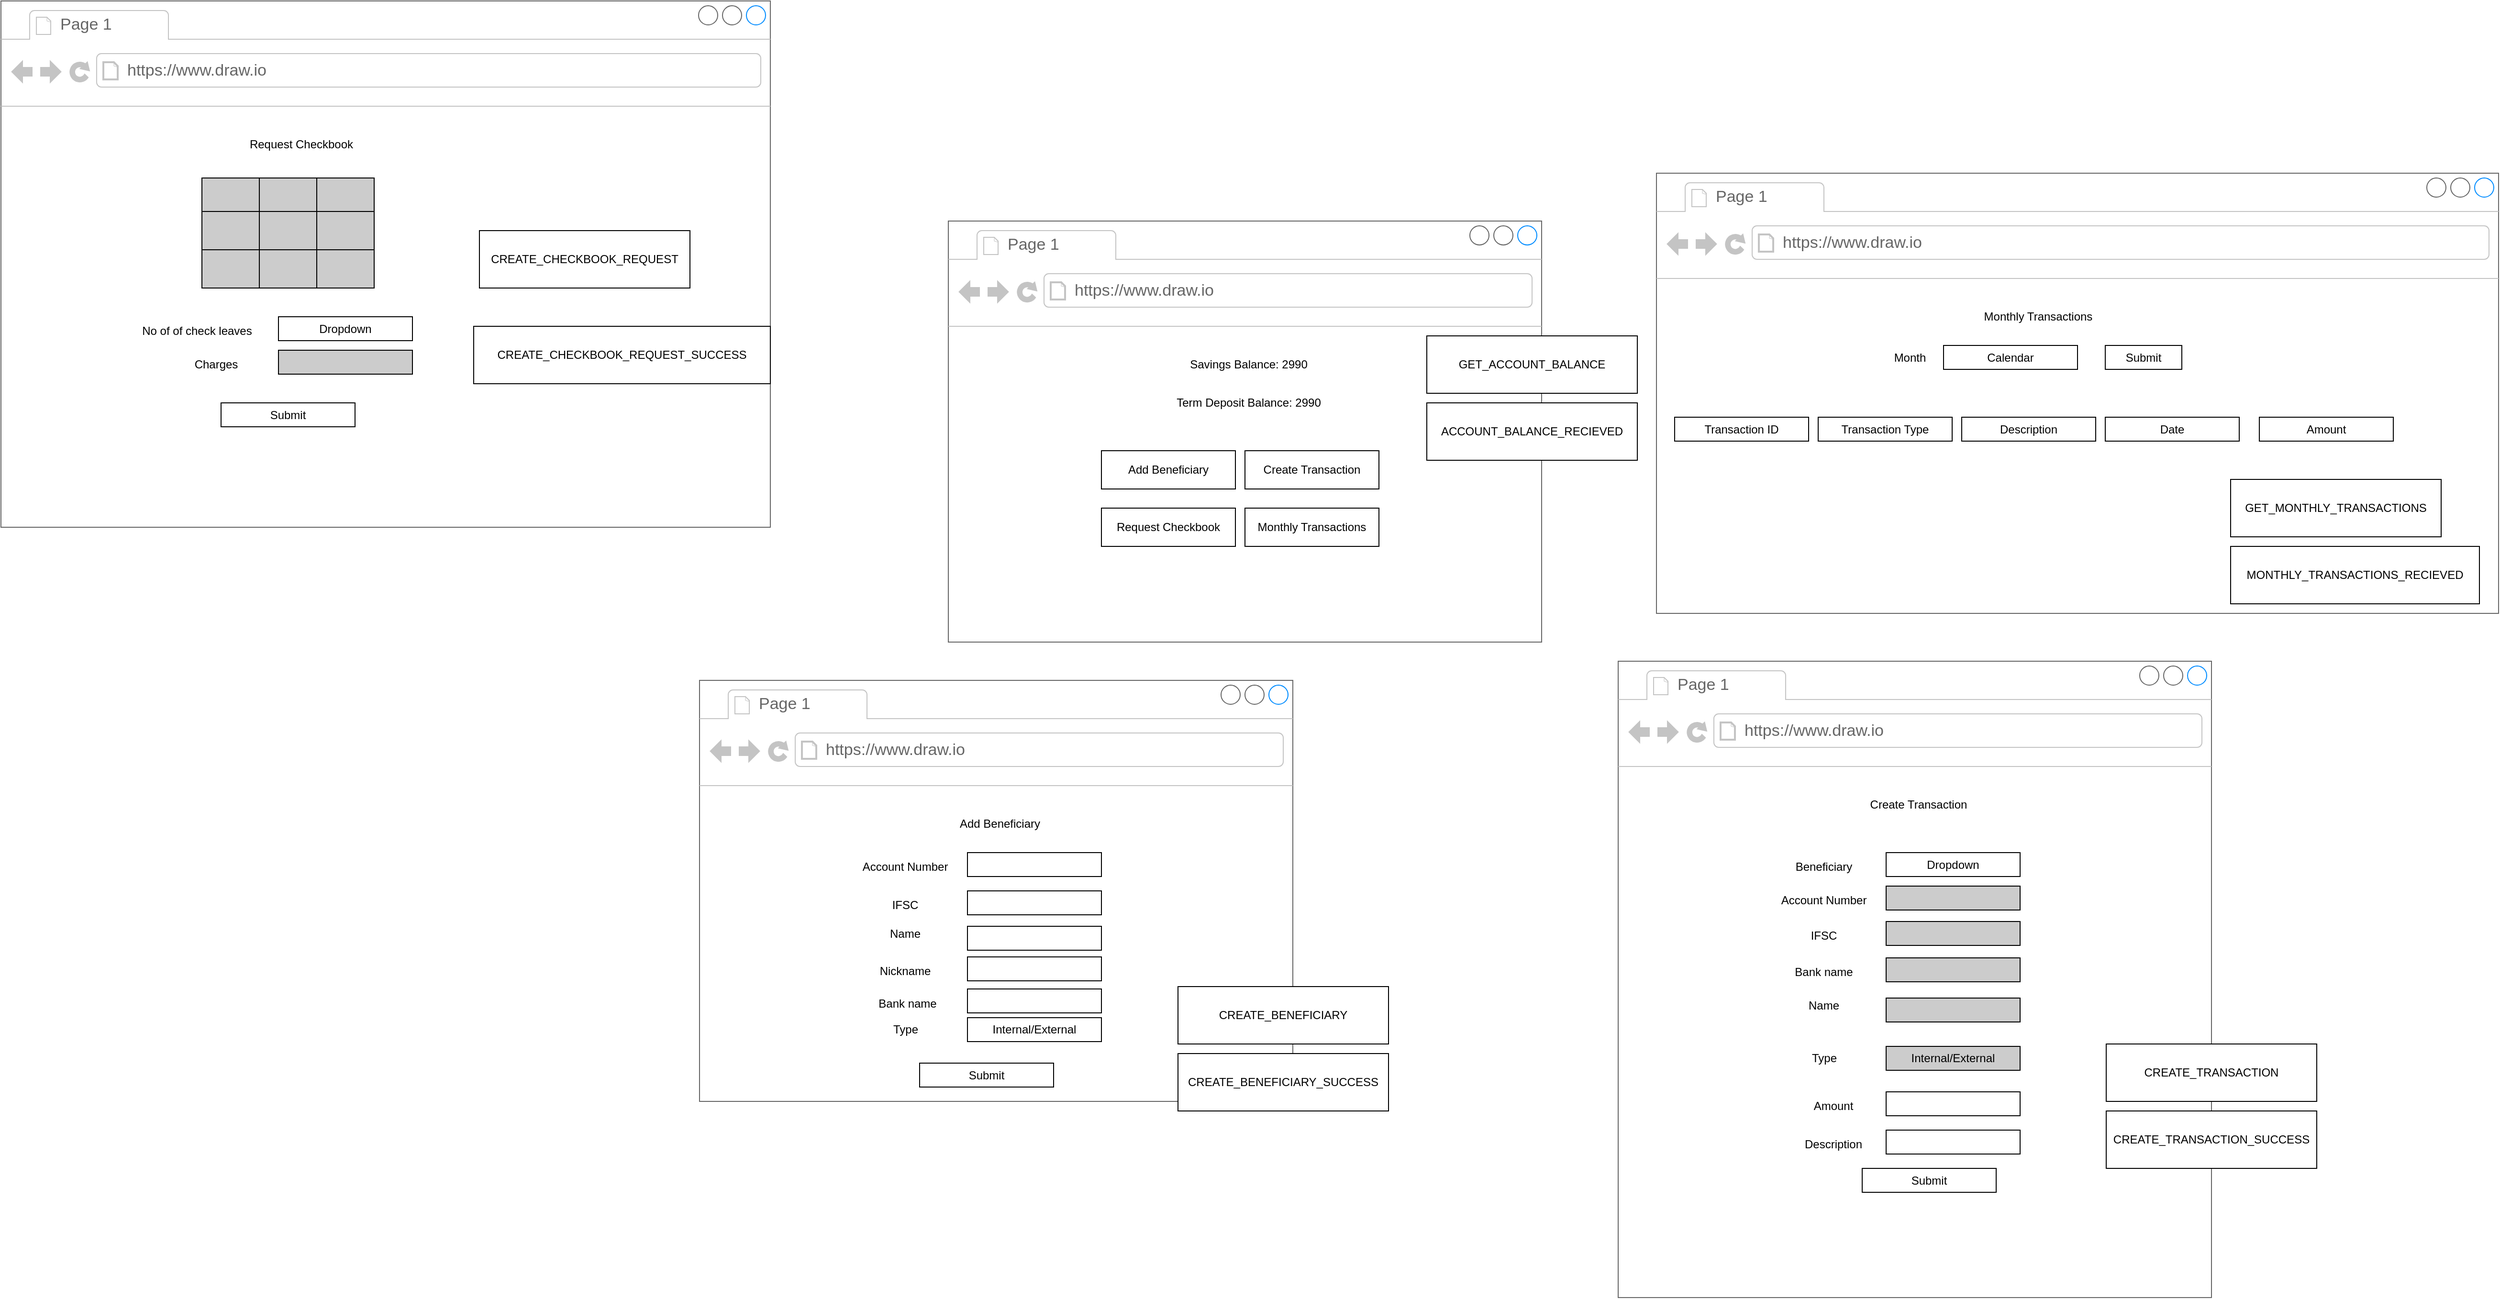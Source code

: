 <mxfile version="17.2.1" type="device"><diagram id="SNMFIGk5_lUNgJhU4c19" name="Page-1"><mxGraphModel dx="3902" dy="1300" grid="1" gridSize="10" guides="1" tooltips="1" connect="1" arrows="1" fold="1" page="1" pageScale="1" pageWidth="827" pageHeight="1169" math="0" shadow="0"><root><mxCell id="0"/><mxCell id="1" parent="0"/><mxCell id="V5-Nw-O_5-ODtoEMXQbm-2" value="" style="strokeWidth=1;shadow=0;dashed=0;align=center;html=1;shape=mxgraph.mockup.containers.browserWindow;rSize=0;strokeColor=#666666;strokeColor2=#008cff;strokeColor3=#c4c4c4;mainText=,;recursiveResize=0;" vertex="1" parent="1"><mxGeometry x="140" y="390" width="620" height="440" as="geometry"/></mxCell><mxCell id="V5-Nw-O_5-ODtoEMXQbm-3" value="Page 1" style="strokeWidth=1;shadow=0;dashed=0;align=center;html=1;shape=mxgraph.mockup.containers.anchor;fontSize=17;fontColor=#666666;align=left;" vertex="1" parent="V5-Nw-O_5-ODtoEMXQbm-2"><mxGeometry x="60" y="12" width="110" height="26" as="geometry"/></mxCell><mxCell id="V5-Nw-O_5-ODtoEMXQbm-4" value="https://www.draw.io" style="strokeWidth=1;shadow=0;dashed=0;align=center;html=1;shape=mxgraph.mockup.containers.anchor;rSize=0;fontSize=17;fontColor=#666666;align=left;" vertex="1" parent="V5-Nw-O_5-ODtoEMXQbm-2"><mxGeometry x="130" y="60" width="250" height="26" as="geometry"/></mxCell><mxCell id="V5-Nw-O_5-ODtoEMXQbm-5" value="Add Beneficiary" style="rounded=0;whiteSpace=wrap;html=1;" vertex="1" parent="V5-Nw-O_5-ODtoEMXQbm-2"><mxGeometry x="160" y="240" width="140" height="40" as="geometry"/></mxCell><mxCell id="V5-Nw-O_5-ODtoEMXQbm-6" value="Savings Balance: 2990" style="text;html=1;strokeColor=none;fillColor=none;align=center;verticalAlign=middle;whiteSpace=wrap;rounded=0;strokeWidth=5;" vertex="1" parent="V5-Nw-O_5-ODtoEMXQbm-2"><mxGeometry x="244" y="130" width="140" height="40" as="geometry"/></mxCell><mxCell id="V5-Nw-O_5-ODtoEMXQbm-7" value="Create Transaction" style="rounded=0;whiteSpace=wrap;html=1;" vertex="1" parent="V5-Nw-O_5-ODtoEMXQbm-2"><mxGeometry x="310" y="240" width="140" height="40" as="geometry"/></mxCell><mxCell id="V5-Nw-O_5-ODtoEMXQbm-8" value="Request Checkbook" style="rounded=0;whiteSpace=wrap;html=1;" vertex="1" parent="V5-Nw-O_5-ODtoEMXQbm-2"><mxGeometry x="160" y="300" width="140" height="40" as="geometry"/></mxCell><mxCell id="V5-Nw-O_5-ODtoEMXQbm-9" value="Monthly Transactions" style="rounded=0;whiteSpace=wrap;html=1;" vertex="1" parent="V5-Nw-O_5-ODtoEMXQbm-2"><mxGeometry x="310" y="300" width="140" height="40" as="geometry"/></mxCell><mxCell id="V5-Nw-O_5-ODtoEMXQbm-10" value="Term Deposit Balance: 2990" style="text;html=1;strokeColor=none;fillColor=none;align=center;verticalAlign=middle;whiteSpace=wrap;rounded=0;strokeWidth=5;" vertex="1" parent="V5-Nw-O_5-ODtoEMXQbm-2"><mxGeometry x="231" y="170" width="166" height="40" as="geometry"/></mxCell><mxCell id="V5-Nw-O_5-ODtoEMXQbm-12" value="GET_ACCOUNT_BALANCE" style="rounded=0;whiteSpace=wrap;html=1;strokeWidth=1;" vertex="1" parent="1"><mxGeometry x="640" y="510" width="220" height="60" as="geometry"/></mxCell><mxCell id="V5-Nw-O_5-ODtoEMXQbm-13" value="ACCOUNT_BALANCE_RECIEVED" style="rounded=0;whiteSpace=wrap;html=1;strokeWidth=1;" vertex="1" parent="1"><mxGeometry x="640" y="580" width="220" height="60" as="geometry"/></mxCell><mxCell id="V5-Nw-O_5-ODtoEMXQbm-14" value="" style="strokeWidth=1;shadow=0;dashed=0;align=center;html=1;shape=mxgraph.mockup.containers.browserWindow;rSize=0;strokeColor=#666666;strokeColor2=#008cff;strokeColor3=#c4c4c4;mainText=,;recursiveResize=0;" vertex="1" parent="1"><mxGeometry x="-120" y="870" width="620" height="440" as="geometry"/></mxCell><mxCell id="V5-Nw-O_5-ODtoEMXQbm-15" value="Page 1" style="strokeWidth=1;shadow=0;dashed=0;align=center;html=1;shape=mxgraph.mockup.containers.anchor;fontSize=17;fontColor=#666666;align=left;" vertex="1" parent="V5-Nw-O_5-ODtoEMXQbm-14"><mxGeometry x="60" y="12" width="110" height="26" as="geometry"/></mxCell><mxCell id="V5-Nw-O_5-ODtoEMXQbm-16" value="https://www.draw.io" style="strokeWidth=1;shadow=0;dashed=0;align=center;html=1;shape=mxgraph.mockup.containers.anchor;rSize=0;fontSize=17;fontColor=#666666;align=left;" vertex="1" parent="V5-Nw-O_5-ODtoEMXQbm-14"><mxGeometry x="130" y="60" width="250" height="26" as="geometry"/></mxCell><mxCell id="V5-Nw-O_5-ODtoEMXQbm-18" value="Add Beneficiary" style="text;html=1;strokeColor=none;fillColor=none;align=center;verticalAlign=middle;whiteSpace=wrap;rounded=0;strokeWidth=5;" vertex="1" parent="V5-Nw-O_5-ODtoEMXQbm-14"><mxGeometry x="244" y="130" width="140" height="40" as="geometry"/></mxCell><mxCell id="V5-Nw-O_5-ODtoEMXQbm-19" value="" style="rounded=0;whiteSpace=wrap;html=1;" vertex="1" parent="V5-Nw-O_5-ODtoEMXQbm-14"><mxGeometry x="280" y="180" width="140" height="25" as="geometry"/></mxCell><mxCell id="V5-Nw-O_5-ODtoEMXQbm-23" value="Name" style="text;html=1;strokeColor=none;fillColor=none;align=center;verticalAlign=middle;whiteSpace=wrap;rounded=0;" vertex="1" parent="V5-Nw-O_5-ODtoEMXQbm-14"><mxGeometry x="185" y="250" width="60" height="30" as="geometry"/></mxCell><mxCell id="V5-Nw-O_5-ODtoEMXQbm-24" value="Account Number" style="text;html=1;strokeColor=none;fillColor=none;align=center;verticalAlign=middle;whiteSpace=wrap;rounded=0;" vertex="1" parent="V5-Nw-O_5-ODtoEMXQbm-14"><mxGeometry x="160" y="180" width="110" height="30" as="geometry"/></mxCell><mxCell id="V5-Nw-O_5-ODtoEMXQbm-25" value="IFSC" style="text;html=1;strokeColor=none;fillColor=none;align=center;verticalAlign=middle;whiteSpace=wrap;rounded=0;" vertex="1" parent="V5-Nw-O_5-ODtoEMXQbm-14"><mxGeometry x="160" y="220" width="110" height="30" as="geometry"/></mxCell><mxCell id="V5-Nw-O_5-ODtoEMXQbm-27" value="" style="rounded=0;whiteSpace=wrap;html=1;" vertex="1" parent="V5-Nw-O_5-ODtoEMXQbm-14"><mxGeometry x="280" y="220" width="140" height="25" as="geometry"/></mxCell><mxCell id="V5-Nw-O_5-ODtoEMXQbm-28" value="" style="rounded=0;whiteSpace=wrap;html=1;" vertex="1" parent="V5-Nw-O_5-ODtoEMXQbm-14"><mxGeometry x="280" y="257" width="140" height="25" as="geometry"/></mxCell><mxCell id="V5-Nw-O_5-ODtoEMXQbm-29" value="Submit" style="rounded=0;whiteSpace=wrap;html=1;" vertex="1" parent="V5-Nw-O_5-ODtoEMXQbm-14"><mxGeometry x="230" y="400" width="140" height="25" as="geometry"/></mxCell><mxCell id="V5-Nw-O_5-ODtoEMXQbm-33" value="Type" style="text;html=1;strokeColor=none;fillColor=none;align=center;verticalAlign=middle;whiteSpace=wrap;rounded=0;" vertex="1" parent="V5-Nw-O_5-ODtoEMXQbm-14"><mxGeometry x="172.5" y="350" width="85" height="30" as="geometry"/></mxCell><mxCell id="V5-Nw-O_5-ODtoEMXQbm-34" value="Internal/External" style="rounded=0;whiteSpace=wrap;html=1;" vertex="1" parent="V5-Nw-O_5-ODtoEMXQbm-14"><mxGeometry x="280" y="352.5" width="140" height="25" as="geometry"/></mxCell><mxCell id="V5-Nw-O_5-ODtoEMXQbm-121" value="Nickname" style="text;html=1;strokeColor=none;fillColor=none;align=center;verticalAlign=middle;whiteSpace=wrap;rounded=0;" vertex="1" parent="V5-Nw-O_5-ODtoEMXQbm-14"><mxGeometry x="185" y="289" width="60" height="30" as="geometry"/></mxCell><mxCell id="V5-Nw-O_5-ODtoEMXQbm-122" value="" style="rounded=0;whiteSpace=wrap;html=1;" vertex="1" parent="V5-Nw-O_5-ODtoEMXQbm-14"><mxGeometry x="280" y="289" width="140" height="25" as="geometry"/></mxCell><mxCell id="V5-Nw-O_5-ODtoEMXQbm-30" value="CREATE_BENEFICIARY" style="rounded=0;whiteSpace=wrap;html=1;strokeWidth=1;" vertex="1" parent="1"><mxGeometry x="380" y="1190" width="220" height="60" as="geometry"/></mxCell><mxCell id="V5-Nw-O_5-ODtoEMXQbm-31" value="CREATE_BENEFICIARY_SUCCESS" style="rounded=0;whiteSpace=wrap;html=1;strokeWidth=1;" vertex="1" parent="1"><mxGeometry x="380" y="1260" width="220" height="60" as="geometry"/></mxCell><mxCell id="V5-Nw-O_5-ODtoEMXQbm-38" value="" style="strokeWidth=1;shadow=0;dashed=0;align=center;html=1;shape=mxgraph.mockup.containers.browserWindow;rSize=0;strokeColor=#666666;strokeColor2=#008cff;strokeColor3=#c4c4c4;mainText=,;recursiveResize=0;" vertex="1" parent="1"><mxGeometry x="840" y="850" width="620" height="665" as="geometry"/></mxCell><mxCell id="V5-Nw-O_5-ODtoEMXQbm-39" value="Page 1" style="strokeWidth=1;shadow=0;dashed=0;align=center;html=1;shape=mxgraph.mockup.containers.anchor;fontSize=17;fontColor=#666666;align=left;" vertex="1" parent="V5-Nw-O_5-ODtoEMXQbm-38"><mxGeometry x="60" y="12" width="110" height="26" as="geometry"/></mxCell><mxCell id="V5-Nw-O_5-ODtoEMXQbm-40" value="https://www.draw.io" style="strokeWidth=1;shadow=0;dashed=0;align=center;html=1;shape=mxgraph.mockup.containers.anchor;rSize=0;fontSize=17;fontColor=#666666;align=left;" vertex="1" parent="V5-Nw-O_5-ODtoEMXQbm-38"><mxGeometry x="130" y="60" width="250" height="26" as="geometry"/></mxCell><mxCell id="V5-Nw-O_5-ODtoEMXQbm-41" value="Create Transaction" style="text;html=1;strokeColor=none;fillColor=none;align=center;verticalAlign=middle;whiteSpace=wrap;rounded=0;strokeWidth=5;" vertex="1" parent="V5-Nw-O_5-ODtoEMXQbm-38"><mxGeometry x="244" y="130" width="140" height="40" as="geometry"/></mxCell><mxCell id="V5-Nw-O_5-ODtoEMXQbm-42" value="Dropdown" style="rounded=0;whiteSpace=wrap;html=1;" vertex="1" parent="V5-Nw-O_5-ODtoEMXQbm-38"><mxGeometry x="280" y="200" width="140" height="25" as="geometry"/></mxCell><mxCell id="V5-Nw-O_5-ODtoEMXQbm-44" value="Beneficiary" style="text;html=1;strokeColor=none;fillColor=none;align=center;verticalAlign=middle;whiteSpace=wrap;rounded=0;" vertex="1" parent="V5-Nw-O_5-ODtoEMXQbm-38"><mxGeometry x="160" y="200" width="110" height="30" as="geometry"/></mxCell><mxCell id="V5-Nw-O_5-ODtoEMXQbm-53" value="" style="rounded=0;whiteSpace=wrap;html=1;fillColor=#CCCCCC;" vertex="1" parent="V5-Nw-O_5-ODtoEMXQbm-38"><mxGeometry x="280" y="235" width="140" height="25" as="geometry"/></mxCell><mxCell id="V5-Nw-O_5-ODtoEMXQbm-55" value="Account Number" style="text;html=1;strokeColor=none;fillColor=none;align=center;verticalAlign=middle;whiteSpace=wrap;rounded=0;" vertex="1" parent="V5-Nw-O_5-ODtoEMXQbm-38"><mxGeometry x="160" y="235" width="110" height="30" as="geometry"/></mxCell><mxCell id="V5-Nw-O_5-ODtoEMXQbm-56" value="IFSC" style="text;html=1;strokeColor=none;fillColor=none;align=center;verticalAlign=middle;whiteSpace=wrap;rounded=0;" vertex="1" parent="V5-Nw-O_5-ODtoEMXQbm-38"><mxGeometry x="160" y="272" width="110" height="30" as="geometry"/></mxCell><mxCell id="V5-Nw-O_5-ODtoEMXQbm-57" value="" style="rounded=0;whiteSpace=wrap;html=1;fillColor=#CCCCCC;" vertex="1" parent="V5-Nw-O_5-ODtoEMXQbm-38"><mxGeometry x="280" y="272" width="140" height="25" as="geometry"/></mxCell><mxCell id="V5-Nw-O_5-ODtoEMXQbm-59" value="Type" style="text;html=1;strokeColor=none;fillColor=none;align=center;verticalAlign=middle;whiteSpace=wrap;rounded=0;" vertex="1" parent="V5-Nw-O_5-ODtoEMXQbm-38"><mxGeometry x="172.5" y="400" width="85" height="30" as="geometry"/></mxCell><mxCell id="V5-Nw-O_5-ODtoEMXQbm-60" value="Internal/External" style="rounded=0;whiteSpace=wrap;html=1;fillColor=#CCCCCC;" vertex="1" parent="V5-Nw-O_5-ODtoEMXQbm-38"><mxGeometry x="280" y="402.5" width="140" height="25" as="geometry"/></mxCell><mxCell id="V5-Nw-O_5-ODtoEMXQbm-46" value="" style="rounded=0;whiteSpace=wrap;html=1;" vertex="1" parent="V5-Nw-O_5-ODtoEMXQbm-38"><mxGeometry x="280" y="450" width="140" height="25" as="geometry"/></mxCell><mxCell id="V5-Nw-O_5-ODtoEMXQbm-45" value="Amount" style="text;html=1;strokeColor=none;fillColor=none;align=center;verticalAlign=middle;whiteSpace=wrap;rounded=0;" vertex="1" parent="V5-Nw-O_5-ODtoEMXQbm-38"><mxGeometry x="170" y="450" width="110" height="30" as="geometry"/></mxCell><mxCell id="V5-Nw-O_5-ODtoEMXQbm-61" value="Submit" style="rounded=0;whiteSpace=wrap;html=1;" vertex="1" parent="V5-Nw-O_5-ODtoEMXQbm-38"><mxGeometry x="255" y="530" width="140" height="25" as="geometry"/></mxCell><mxCell id="V5-Nw-O_5-ODtoEMXQbm-128" value="" style="rounded=0;whiteSpace=wrap;html=1;" vertex="1" parent="V5-Nw-O_5-ODtoEMXQbm-38"><mxGeometry x="280" y="490" width="140" height="25" as="geometry"/></mxCell><mxCell id="V5-Nw-O_5-ODtoEMXQbm-129" value="Description" style="text;html=1;strokeColor=none;fillColor=none;align=center;verticalAlign=middle;whiteSpace=wrap;rounded=0;" vertex="1" parent="V5-Nw-O_5-ODtoEMXQbm-38"><mxGeometry x="170" y="490" width="110" height="30" as="geometry"/></mxCell><mxCell id="V5-Nw-O_5-ODtoEMXQbm-130" value="Bank name" style="text;html=1;strokeColor=none;fillColor=none;align=center;verticalAlign=middle;whiteSpace=wrap;rounded=0;" vertex="1" parent="V5-Nw-O_5-ODtoEMXQbm-38"><mxGeometry x="160" y="310" width="110" height="30" as="geometry"/></mxCell><mxCell id="V5-Nw-O_5-ODtoEMXQbm-131" value="" style="rounded=0;whiteSpace=wrap;html=1;fillColor=#CCCCCC;" vertex="1" parent="V5-Nw-O_5-ODtoEMXQbm-38"><mxGeometry x="280" y="310" width="140" height="25" as="geometry"/></mxCell><mxCell id="V5-Nw-O_5-ODtoEMXQbm-132" value="Name" style="text;html=1;strokeColor=none;fillColor=none;align=center;verticalAlign=middle;whiteSpace=wrap;rounded=0;" vertex="1" parent="V5-Nw-O_5-ODtoEMXQbm-38"><mxGeometry x="185" y="345" width="60" height="30" as="geometry"/></mxCell><mxCell id="V5-Nw-O_5-ODtoEMXQbm-133" value="" style="rounded=0;whiteSpace=wrap;html=1;fillColor=#CCCCCC;" vertex="1" parent="V5-Nw-O_5-ODtoEMXQbm-38"><mxGeometry x="280" y="352" width="140" height="25" as="geometry"/></mxCell><mxCell id="V5-Nw-O_5-ODtoEMXQbm-51" value="CREATE_TRANSACTION" style="rounded=0;whiteSpace=wrap;html=1;strokeWidth=1;" vertex="1" parent="1"><mxGeometry x="1350" y="1250" width="220" height="60" as="geometry"/></mxCell><mxCell id="V5-Nw-O_5-ODtoEMXQbm-52" value="CREATE_TRANSACTION_SUCCESS" style="rounded=0;whiteSpace=wrap;html=1;strokeWidth=1;" vertex="1" parent="1"><mxGeometry x="1350" y="1320" width="220" height="60" as="geometry"/></mxCell><mxCell id="V5-Nw-O_5-ODtoEMXQbm-62" value="" style="strokeWidth=1;shadow=0;dashed=0;align=center;html=1;shape=mxgraph.mockup.containers.browserWindow;rSize=0;strokeColor=#666666;strokeColor2=#008cff;strokeColor3=#c4c4c4;mainText=,;recursiveResize=0;" vertex="1" parent="1"><mxGeometry x="-850" y="160" width="804" height="550" as="geometry"/></mxCell><mxCell id="V5-Nw-O_5-ODtoEMXQbm-63" value="Page 1" style="strokeWidth=1;shadow=0;dashed=0;align=center;html=1;shape=mxgraph.mockup.containers.anchor;fontSize=17;fontColor=#666666;align=left;" vertex="1" parent="V5-Nw-O_5-ODtoEMXQbm-62"><mxGeometry x="60" y="12" width="110" height="26" as="geometry"/></mxCell><mxCell id="V5-Nw-O_5-ODtoEMXQbm-64" value="https://www.draw.io" style="strokeWidth=1;shadow=0;dashed=0;align=center;html=1;shape=mxgraph.mockup.containers.anchor;rSize=0;fontSize=17;fontColor=#666666;align=left;" vertex="1" parent="V5-Nw-O_5-ODtoEMXQbm-62"><mxGeometry x="130" y="60" width="250" height="26" as="geometry"/></mxCell><mxCell id="V5-Nw-O_5-ODtoEMXQbm-65" value="Request Checkbook" style="text;html=1;strokeColor=none;fillColor=none;align=center;verticalAlign=middle;whiteSpace=wrap;rounded=0;strokeWidth=5;" vertex="1" parent="V5-Nw-O_5-ODtoEMXQbm-62"><mxGeometry x="244" y="130" width="140" height="40" as="geometry"/></mxCell><mxCell id="V5-Nw-O_5-ODtoEMXQbm-66" value="Dropdown" style="rounded=0;whiteSpace=wrap;html=1;" vertex="1" parent="V5-Nw-O_5-ODtoEMXQbm-62"><mxGeometry x="290" y="330" width="140" height="25" as="geometry"/></mxCell><mxCell id="V5-Nw-O_5-ODtoEMXQbm-67" value="No of of check leaves" style="text;html=1;strokeColor=none;fillColor=none;align=center;verticalAlign=middle;whiteSpace=wrap;rounded=0;" vertex="1" parent="V5-Nw-O_5-ODtoEMXQbm-62"><mxGeometry x="130" y="330" width="150" height="30" as="geometry"/></mxCell><mxCell id="V5-Nw-O_5-ODtoEMXQbm-68" value="" style="rounded=0;whiteSpace=wrap;html=1;fillColor=#CCCCCC;" vertex="1" parent="V5-Nw-O_5-ODtoEMXQbm-62"><mxGeometry x="290" y="365" width="140" height="25" as="geometry"/></mxCell><mxCell id="V5-Nw-O_5-ODtoEMXQbm-70" value="Charges" style="text;html=1;strokeColor=none;fillColor=none;align=center;verticalAlign=middle;whiteSpace=wrap;rounded=0;" vertex="1" parent="V5-Nw-O_5-ODtoEMXQbm-62"><mxGeometry x="170" y="365" width="110" height="30" as="geometry"/></mxCell><mxCell id="V5-Nw-O_5-ODtoEMXQbm-78" value="Submit" style="rounded=0;whiteSpace=wrap;html=1;" vertex="1" parent="V5-Nw-O_5-ODtoEMXQbm-62"><mxGeometry x="230" y="420" width="140" height="25" as="geometry"/></mxCell><mxCell id="V5-Nw-O_5-ODtoEMXQbm-81" value="" style="shape=table;html=1;whiteSpace=wrap;startSize=0;container=1;collapsible=0;childLayout=tableLayout;strokeWidth=1;fillColor=#CCCCCC;" vertex="1" parent="V5-Nw-O_5-ODtoEMXQbm-62"><mxGeometry x="210" y="185" width="180" height="115" as="geometry"/></mxCell><mxCell id="V5-Nw-O_5-ODtoEMXQbm-82" value="" style="shape=tableRow;horizontal=0;startSize=0;swimlaneHead=0;swimlaneBody=0;top=0;left=0;bottom=0;right=0;collapsible=0;dropTarget=0;fillColor=none;points=[[0,0.5],[1,0.5]];portConstraint=eastwest;strokeWidth=1;" vertex="1" parent="V5-Nw-O_5-ODtoEMXQbm-81"><mxGeometry width="180" height="35" as="geometry"/></mxCell><mxCell id="V5-Nw-O_5-ODtoEMXQbm-83" value="" style="shape=partialRectangle;html=1;whiteSpace=wrap;connectable=0;fillColor=none;top=0;left=0;bottom=0;right=0;overflow=hidden;strokeWidth=1;" vertex="1" parent="V5-Nw-O_5-ODtoEMXQbm-82"><mxGeometry width="60" height="35" as="geometry"><mxRectangle width="60" height="35" as="alternateBounds"/></mxGeometry></mxCell><mxCell id="V5-Nw-O_5-ODtoEMXQbm-84" value="" style="shape=partialRectangle;html=1;whiteSpace=wrap;connectable=0;fillColor=none;top=0;left=0;bottom=0;right=0;overflow=hidden;strokeWidth=1;" vertex="1" parent="V5-Nw-O_5-ODtoEMXQbm-82"><mxGeometry x="60" width="60" height="35" as="geometry"><mxRectangle width="60" height="35" as="alternateBounds"/></mxGeometry></mxCell><mxCell id="V5-Nw-O_5-ODtoEMXQbm-85" value="" style="shape=partialRectangle;html=1;whiteSpace=wrap;connectable=0;fillColor=none;top=0;left=0;bottom=0;right=0;overflow=hidden;strokeWidth=1;" vertex="1" parent="V5-Nw-O_5-ODtoEMXQbm-82"><mxGeometry x="120" width="60" height="35" as="geometry"><mxRectangle width="60" height="35" as="alternateBounds"/></mxGeometry></mxCell><mxCell id="V5-Nw-O_5-ODtoEMXQbm-86" value="" style="shape=tableRow;horizontal=0;startSize=0;swimlaneHead=0;swimlaneBody=0;top=0;left=0;bottom=0;right=0;collapsible=0;dropTarget=0;fillColor=none;points=[[0,0.5],[1,0.5]];portConstraint=eastwest;strokeWidth=1;" vertex="1" parent="V5-Nw-O_5-ODtoEMXQbm-81"><mxGeometry y="35" width="180" height="40" as="geometry"/></mxCell><mxCell id="V5-Nw-O_5-ODtoEMXQbm-87" value="" style="shape=partialRectangle;html=1;whiteSpace=wrap;connectable=0;fillColor=none;top=0;left=0;bottom=0;right=0;overflow=hidden;strokeWidth=1;" vertex="1" parent="V5-Nw-O_5-ODtoEMXQbm-86"><mxGeometry width="60" height="40" as="geometry"><mxRectangle width="60" height="40" as="alternateBounds"/></mxGeometry></mxCell><mxCell id="V5-Nw-O_5-ODtoEMXQbm-88" value="" style="shape=partialRectangle;html=1;whiteSpace=wrap;connectable=0;fillColor=none;top=0;left=0;bottom=0;right=0;overflow=hidden;strokeWidth=1;" vertex="1" parent="V5-Nw-O_5-ODtoEMXQbm-86"><mxGeometry x="60" width="60" height="40" as="geometry"><mxRectangle width="60" height="40" as="alternateBounds"/></mxGeometry></mxCell><mxCell id="V5-Nw-O_5-ODtoEMXQbm-89" value="" style="shape=partialRectangle;html=1;whiteSpace=wrap;connectable=0;fillColor=none;top=0;left=0;bottom=0;right=0;overflow=hidden;strokeWidth=1;" vertex="1" parent="V5-Nw-O_5-ODtoEMXQbm-86"><mxGeometry x="120" width="60" height="40" as="geometry"><mxRectangle width="60" height="40" as="alternateBounds"/></mxGeometry></mxCell><mxCell id="V5-Nw-O_5-ODtoEMXQbm-90" value="" style="shape=tableRow;horizontal=0;startSize=0;swimlaneHead=0;swimlaneBody=0;top=0;left=0;bottom=0;right=0;collapsible=0;dropTarget=0;fillColor=none;points=[[0,0.5],[1,0.5]];portConstraint=eastwest;strokeWidth=1;" vertex="1" parent="V5-Nw-O_5-ODtoEMXQbm-81"><mxGeometry y="75" width="180" height="40" as="geometry"/></mxCell><mxCell id="V5-Nw-O_5-ODtoEMXQbm-91" value="" style="shape=partialRectangle;html=1;whiteSpace=wrap;connectable=0;fillColor=none;top=0;left=0;bottom=0;right=0;overflow=hidden;strokeWidth=1;" vertex="1" parent="V5-Nw-O_5-ODtoEMXQbm-90"><mxGeometry width="60" height="40" as="geometry"><mxRectangle width="60" height="40" as="alternateBounds"/></mxGeometry></mxCell><mxCell id="V5-Nw-O_5-ODtoEMXQbm-92" value="" style="shape=partialRectangle;html=1;whiteSpace=wrap;connectable=0;fillColor=none;top=0;left=0;bottom=0;right=0;overflow=hidden;strokeWidth=1;" vertex="1" parent="V5-Nw-O_5-ODtoEMXQbm-90"><mxGeometry x="60" width="60" height="40" as="geometry"><mxRectangle width="60" height="40" as="alternateBounds"/></mxGeometry></mxCell><mxCell id="V5-Nw-O_5-ODtoEMXQbm-93" value="" style="shape=partialRectangle;html=1;whiteSpace=wrap;connectable=0;fillColor=none;top=0;left=0;bottom=0;right=0;overflow=hidden;pointerEvents=1;strokeWidth=1;" vertex="1" parent="V5-Nw-O_5-ODtoEMXQbm-90"><mxGeometry x="120" width="60" height="40" as="geometry"><mxRectangle width="60" height="40" as="alternateBounds"/></mxGeometry></mxCell><mxCell id="V5-Nw-O_5-ODtoEMXQbm-79" value="CREATE_CHECKBOOK_REQUEST" style="rounded=0;whiteSpace=wrap;html=1;strokeWidth=1;" vertex="1" parent="V5-Nw-O_5-ODtoEMXQbm-62"><mxGeometry x="500" y="240" width="220" height="60" as="geometry"/></mxCell><mxCell id="V5-Nw-O_5-ODtoEMXQbm-80" value="CREATE_CHECKBOOK_REQUEST_SUCCESS" style="rounded=0;whiteSpace=wrap;html=1;strokeWidth=1;" vertex="1" parent="V5-Nw-O_5-ODtoEMXQbm-62"><mxGeometry x="494" y="340" width="310" height="60" as="geometry"/></mxCell><mxCell id="V5-Nw-O_5-ODtoEMXQbm-96" value="" style="strokeWidth=1;shadow=0;dashed=0;align=center;html=1;shape=mxgraph.mockup.containers.browserWindow;rSize=0;strokeColor=#666666;strokeColor2=#008cff;strokeColor3=#c4c4c4;mainText=,;recursiveResize=0;" vertex="1" parent="1"><mxGeometry x="880" y="340" width="880" height="460" as="geometry"/></mxCell><mxCell id="V5-Nw-O_5-ODtoEMXQbm-97" value="Page 1" style="strokeWidth=1;shadow=0;dashed=0;align=center;html=1;shape=mxgraph.mockup.containers.anchor;fontSize=17;fontColor=#666666;align=left;" vertex="1" parent="V5-Nw-O_5-ODtoEMXQbm-96"><mxGeometry x="60" y="12" width="110" height="26" as="geometry"/></mxCell><mxCell id="V5-Nw-O_5-ODtoEMXQbm-98" value="https://www.draw.io" style="strokeWidth=1;shadow=0;dashed=0;align=center;html=1;shape=mxgraph.mockup.containers.anchor;rSize=0;fontSize=17;fontColor=#666666;align=left;" vertex="1" parent="V5-Nw-O_5-ODtoEMXQbm-96"><mxGeometry x="130" y="60" width="250" height="26" as="geometry"/></mxCell><mxCell id="V5-Nw-O_5-ODtoEMXQbm-100" value="Monthly Transactions" style="text;html=1;strokeColor=none;fillColor=none;align=center;verticalAlign=middle;whiteSpace=wrap;rounded=0;strokeWidth=5;" vertex="1" parent="V5-Nw-O_5-ODtoEMXQbm-96"><mxGeometry x="329" y="130" width="140" height="40" as="geometry"/></mxCell><mxCell id="V5-Nw-O_5-ODtoEMXQbm-105" value="Calendar" style="rounded=0;whiteSpace=wrap;html=1;" vertex="1" parent="V5-Nw-O_5-ODtoEMXQbm-96"><mxGeometry x="300" y="180" width="140" height="25" as="geometry"/></mxCell><mxCell id="V5-Nw-O_5-ODtoEMXQbm-106" value="Month" style="text;html=1;strokeColor=none;fillColor=none;align=center;verticalAlign=middle;whiteSpace=wrap;rounded=0;" vertex="1" parent="V5-Nw-O_5-ODtoEMXQbm-96"><mxGeometry x="210" y="177.5" width="110" height="30" as="geometry"/></mxCell><mxCell id="V5-Nw-O_5-ODtoEMXQbm-109" value="Submit" style="rounded=0;whiteSpace=wrap;html=1;" vertex="1" parent="V5-Nw-O_5-ODtoEMXQbm-96"><mxGeometry x="469" y="180" width="80" height="25" as="geometry"/></mxCell><mxCell id="V5-Nw-O_5-ODtoEMXQbm-111" value="Transaction ID" style="rounded=0;whiteSpace=wrap;html=1;" vertex="1" parent="V5-Nw-O_5-ODtoEMXQbm-96"><mxGeometry x="19" y="255" width="140" height="25" as="geometry"/></mxCell><mxCell id="V5-Nw-O_5-ODtoEMXQbm-112" value="Transaction Type" style="rounded=0;whiteSpace=wrap;html=1;" vertex="1" parent="V5-Nw-O_5-ODtoEMXQbm-96"><mxGeometry x="169" y="255" width="140" height="25" as="geometry"/></mxCell><mxCell id="V5-Nw-O_5-ODtoEMXQbm-113" value="Description" style="rounded=0;whiteSpace=wrap;html=1;" vertex="1" parent="V5-Nw-O_5-ODtoEMXQbm-96"><mxGeometry x="319" y="255" width="140" height="25" as="geometry"/></mxCell><mxCell id="V5-Nw-O_5-ODtoEMXQbm-114" value="Date" style="rounded=0;whiteSpace=wrap;html=1;" vertex="1" parent="V5-Nw-O_5-ODtoEMXQbm-96"><mxGeometry x="469" y="255" width="140" height="25" as="geometry"/></mxCell><mxCell id="V5-Nw-O_5-ODtoEMXQbm-117" value="Amount" style="rounded=0;whiteSpace=wrap;html=1;" vertex="1" parent="V5-Nw-O_5-ODtoEMXQbm-96"><mxGeometry x="630" y="255" width="140" height="25" as="geometry"/></mxCell><mxCell id="V5-Nw-O_5-ODtoEMXQbm-118" value="GET_MONTHLY_TRANSACTIONS" style="rounded=0;whiteSpace=wrap;html=1;strokeWidth=1;" vertex="1" parent="V5-Nw-O_5-ODtoEMXQbm-96"><mxGeometry x="600" y="320" width="220" height="60" as="geometry"/></mxCell><mxCell id="V5-Nw-O_5-ODtoEMXQbm-119" value="MONTHLY_TRANSACTIONS_RECIEVED" style="rounded=0;whiteSpace=wrap;html=1;strokeWidth=1;" vertex="1" parent="V5-Nw-O_5-ODtoEMXQbm-96"><mxGeometry x="600" y="390" width="260" height="60" as="geometry"/></mxCell><mxCell id="V5-Nw-O_5-ODtoEMXQbm-125" value="Bank name" style="text;html=1;strokeColor=none;fillColor=none;align=center;verticalAlign=middle;whiteSpace=wrap;rounded=0;" vertex="1" parent="1"><mxGeometry x="65" y="1192.5" width="65" height="30" as="geometry"/></mxCell><mxCell id="V5-Nw-O_5-ODtoEMXQbm-126" value="" style="rounded=0;whiteSpace=wrap;html=1;" vertex="1" parent="1"><mxGeometry x="160" y="1192.5" width="140" height="25" as="geometry"/></mxCell></root></mxGraphModel></diagram></mxfile>